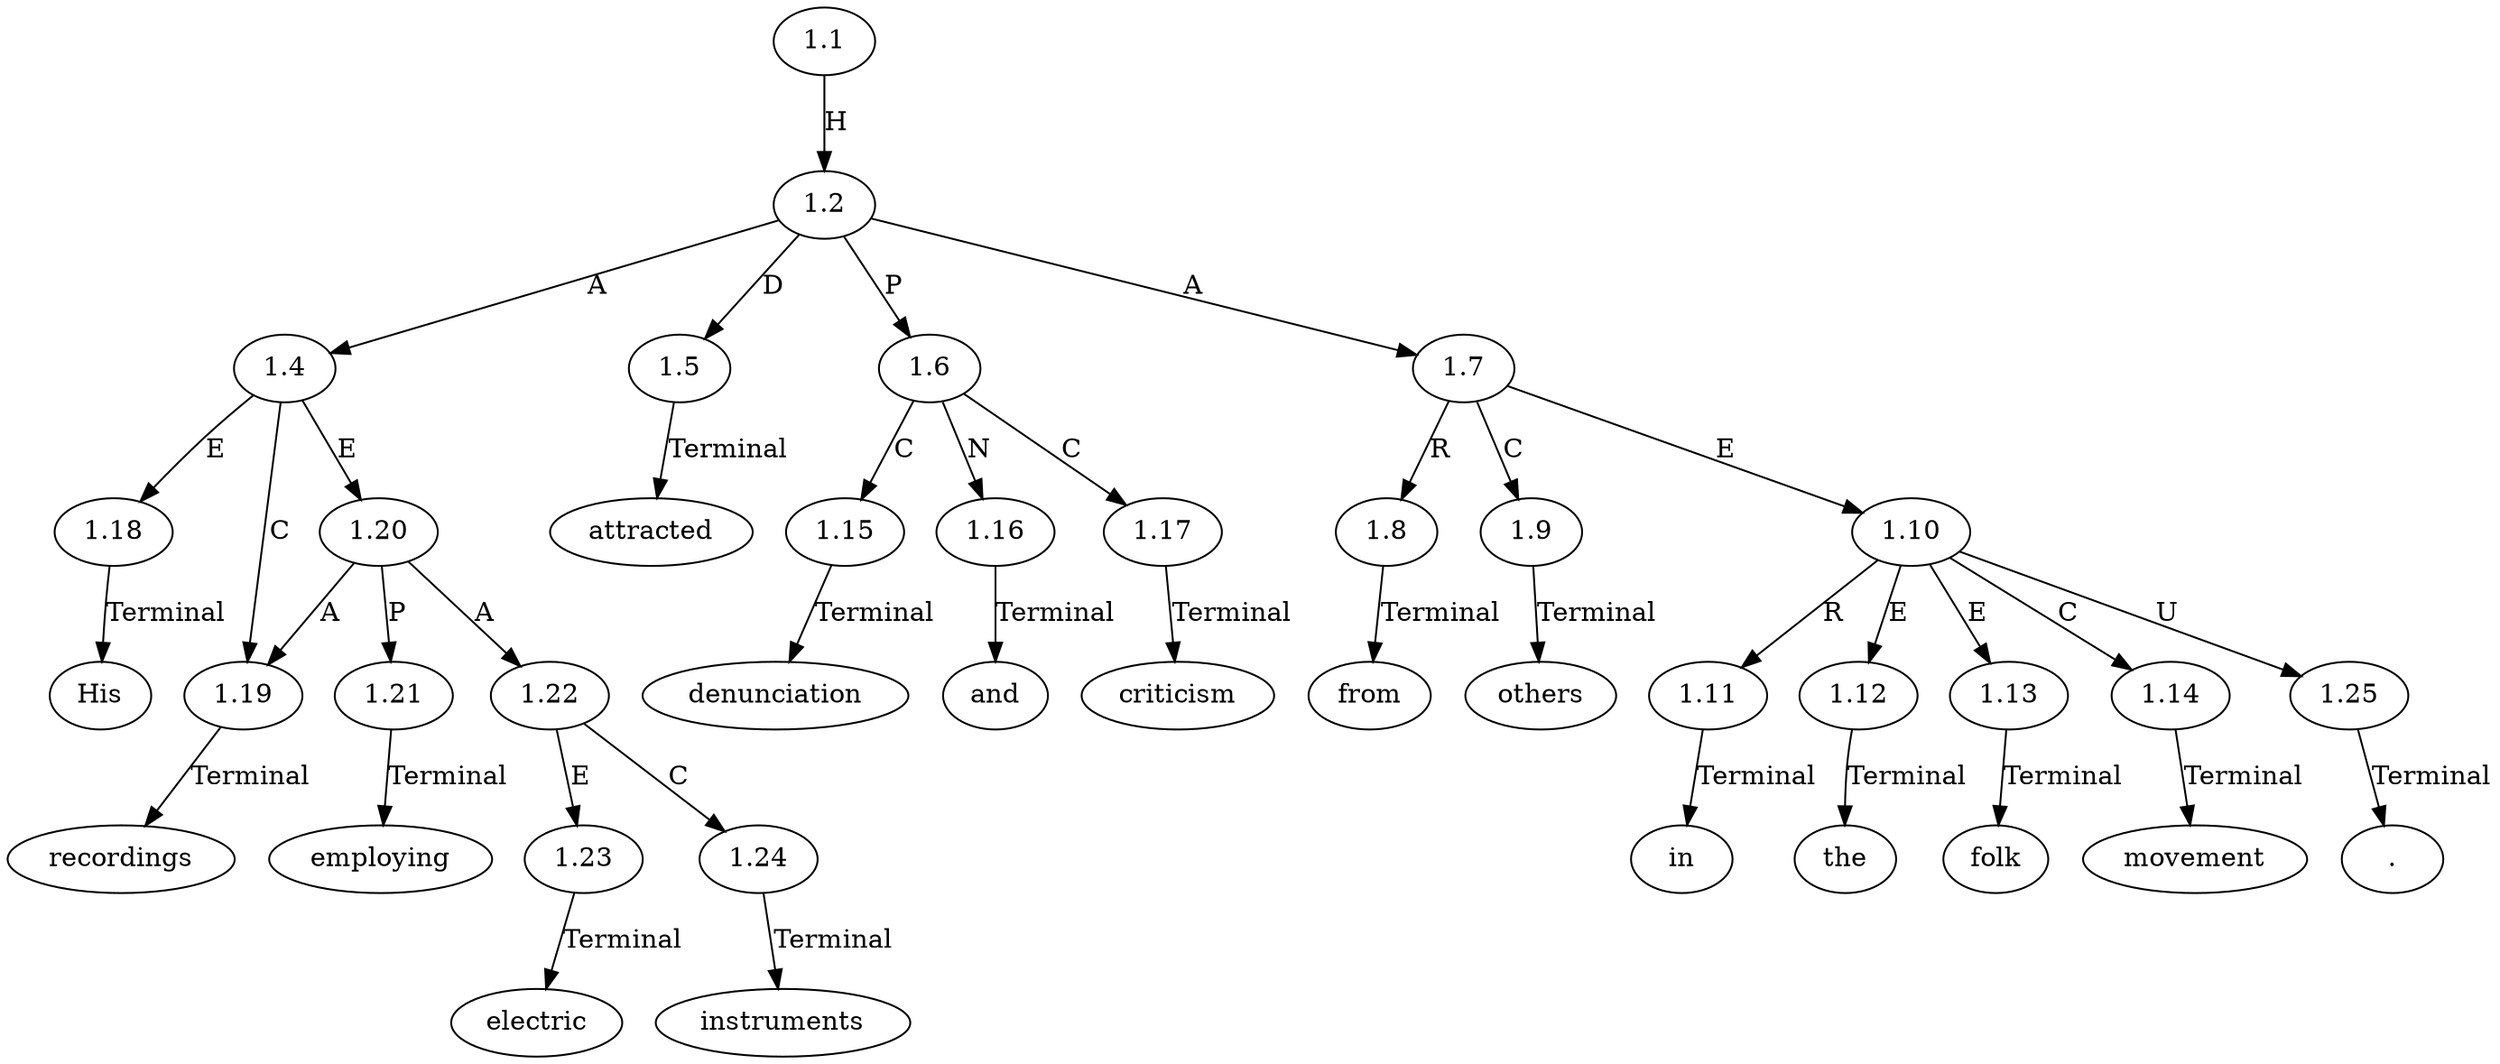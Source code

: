 // Graph
digraph {
	0.1 [label=His ordering=out]
	0.10 [label=from ordering=out]
	0.11 [label=others ordering=out]
	0.12 [label=in ordering=out]
	0.13 [label=the ordering=out]
	0.14 [label=folk ordering=out]
	0.15 [label=movement ordering=out]
	0.16 [label="." ordering=out]
	0.2 [label=recordings ordering=out]
	0.3 [label=employing ordering=out]
	0.4 [label=electric ordering=out]
	0.5 [label=instruments ordering=out]
	0.6 [label=attracted ordering=out]
	0.7 [label=denunciation ordering=out]
	0.8 [label=and ordering=out]
	0.9 [label=criticism ordering=out]
	1.1 [label=1.1 ordering=out]
	1.2 [label=1.2 ordering=out]
	1.4 [label=1.4 ordering=out]
	1.5 [label=1.5 ordering=out]
	1.6 [label=1.6 ordering=out]
	1.7 [label=1.7 ordering=out]
	1.8 [label=1.8 ordering=out]
	1.9 [label=1.9 ordering=out]
	1.10 [label=1.10 ordering=out]
	1.11 [label=1.11 ordering=out]
	1.12 [label=1.12 ordering=out]
	1.13 [label=1.13 ordering=out]
	1.14 [label=1.14 ordering=out]
	1.15 [label=1.15 ordering=out]
	1.16 [label=1.16 ordering=out]
	1.17 [label=1.17 ordering=out]
	1.18 [label=1.18 ordering=out]
	1.19 [label=1.19 ordering=out]
	1.20 [label=1.20 ordering=out]
	1.21 [label=1.21 ordering=out]
	1.22 [label=1.22 ordering=out]
	1.23 [label=1.23 ordering=out]
	1.24 [label=1.24 ordering=out]
	1.25 [label=1.25 ordering=out]
	1.1 -> 1.2 [label=H ordering=out]
	1.2 -> 1.4 [label=A ordering=out]
	1.2 -> 1.5 [label=D ordering=out]
	1.2 -> 1.6 [label=P ordering=out]
	1.2 -> 1.7 [label=A ordering=out]
	1.4 -> 1.18 [label=E ordering=out]
	1.4 -> 1.19 [label=C ordering=out]
	1.4 -> 1.20 [label=E ordering=out]
	1.5 -> 0.6 [label=Terminal ordering=out]
	1.6 -> 1.15 [label=C ordering=out]
	1.6 -> 1.16 [label=N ordering=out]
	1.6 -> 1.17 [label=C ordering=out]
	1.7 -> 1.8 [label=R ordering=out]
	1.7 -> 1.9 [label=C ordering=out]
	1.7 -> 1.10 [label=E ordering=out]
	1.8 -> 0.10 [label=Terminal ordering=out]
	1.9 -> 0.11 [label=Terminal ordering=out]
	1.10 -> 1.11 [label=R ordering=out]
	1.10 -> 1.12 [label=E ordering=out]
	1.10 -> 1.13 [label=E ordering=out]
	1.10 -> 1.14 [label=C ordering=out]
	1.10 -> 1.25 [label=U ordering=out]
	1.11 -> 0.12 [label=Terminal ordering=out]
	1.12 -> 0.13 [label=Terminal ordering=out]
	1.13 -> 0.14 [label=Terminal ordering=out]
	1.14 -> 0.15 [label=Terminal ordering=out]
	1.15 -> 0.7 [label=Terminal ordering=out]
	1.16 -> 0.8 [label=Terminal ordering=out]
	1.17 -> 0.9 [label=Terminal ordering=out]
	1.18 -> 0.1 [label=Terminal ordering=out]
	1.19 -> 0.2 [label=Terminal ordering=out]
	1.20 -> 1.19 [label=A ordering=out]
	1.20 -> 1.21 [label=P ordering=out]
	1.20 -> 1.22 [label=A ordering=out]
	1.21 -> 0.3 [label=Terminal ordering=out]
	1.22 -> 1.23 [label=E ordering=out]
	1.22 -> 1.24 [label=C ordering=out]
	1.23 -> 0.4 [label=Terminal ordering=out]
	1.24 -> 0.5 [label=Terminal ordering=out]
	1.25 -> 0.16 [label=Terminal ordering=out]
}
